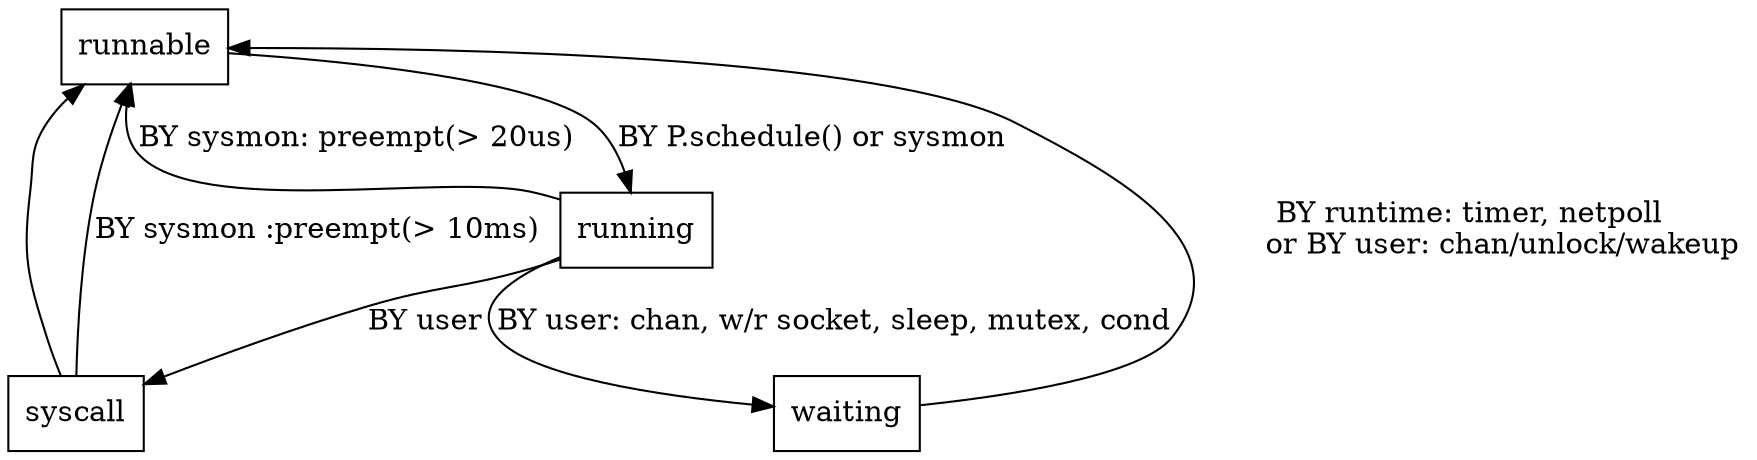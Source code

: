 
digraph G {
	node [shape = record]; 
	runnable -> running [label = "BY P.schedule() or sysmon"]
	running -> runnable [label = "BY sysmon: preempt(> 20us) "]
	running -> syscall  [label = "BY user"]
	syscall -> runnable  
	syscall -> runnable [label = "BY sysmon :preempt(> 10ms)"]
	running -> waiting [label = "BY user: chan, w/r socket, sleep, mutex, cond"]
	waiting -> runnable [label = "BY runtime: timer, netpoll
	or BY user: chan/unlock/wakeup "]
}